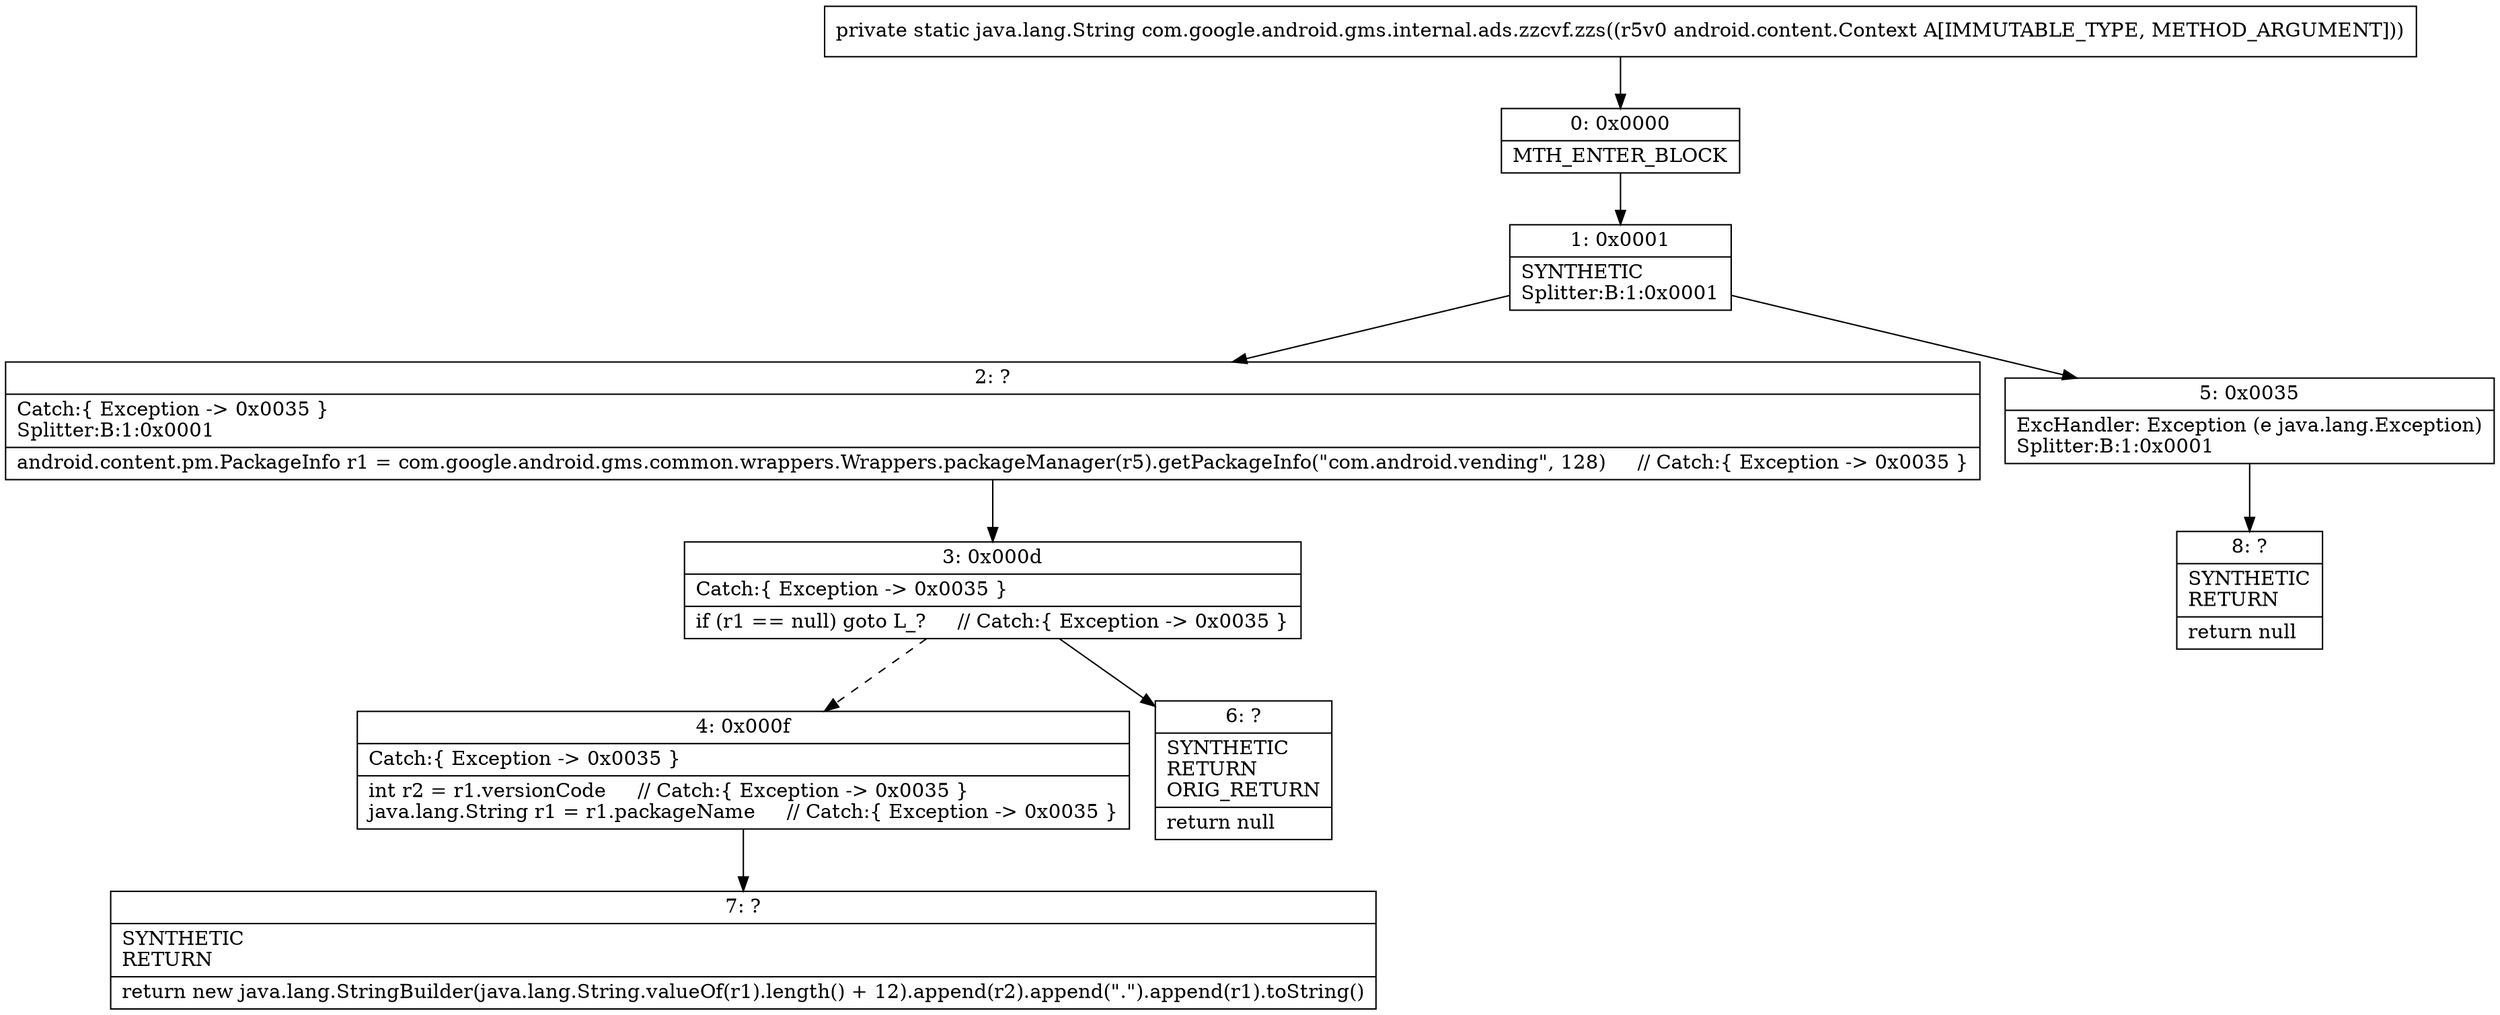 digraph "CFG forcom.google.android.gms.internal.ads.zzcvf.zzs(Landroid\/content\/Context;)Ljava\/lang\/String;" {
Node_0 [shape=record,label="{0\:\ 0x0000|MTH_ENTER_BLOCK\l}"];
Node_1 [shape=record,label="{1\:\ 0x0001|SYNTHETIC\lSplitter:B:1:0x0001\l}"];
Node_2 [shape=record,label="{2\:\ ?|Catch:\{ Exception \-\> 0x0035 \}\lSplitter:B:1:0x0001\l|android.content.pm.PackageInfo r1 = com.google.android.gms.common.wrappers.Wrappers.packageManager(r5).getPackageInfo(\"com.android.vending\", 128)     \/\/ Catch:\{ Exception \-\> 0x0035 \}\l}"];
Node_3 [shape=record,label="{3\:\ 0x000d|Catch:\{ Exception \-\> 0x0035 \}\l|if (r1 == null) goto L_?     \/\/ Catch:\{ Exception \-\> 0x0035 \}\l}"];
Node_4 [shape=record,label="{4\:\ 0x000f|Catch:\{ Exception \-\> 0x0035 \}\l|int r2 = r1.versionCode     \/\/ Catch:\{ Exception \-\> 0x0035 \}\ljava.lang.String r1 = r1.packageName     \/\/ Catch:\{ Exception \-\> 0x0035 \}\l}"];
Node_5 [shape=record,label="{5\:\ 0x0035|ExcHandler: Exception (e java.lang.Exception)\lSplitter:B:1:0x0001\l}"];
Node_6 [shape=record,label="{6\:\ ?|SYNTHETIC\lRETURN\lORIG_RETURN\l|return null\l}"];
Node_7 [shape=record,label="{7\:\ ?|SYNTHETIC\lRETURN\l|return new java.lang.StringBuilder(java.lang.String.valueOf(r1).length() + 12).append(r2).append(\".\").append(r1).toString()\l}"];
Node_8 [shape=record,label="{8\:\ ?|SYNTHETIC\lRETURN\l|return null\l}"];
MethodNode[shape=record,label="{private static java.lang.String com.google.android.gms.internal.ads.zzcvf.zzs((r5v0 android.content.Context A[IMMUTABLE_TYPE, METHOD_ARGUMENT])) }"];
MethodNode -> Node_0;
Node_0 -> Node_1;
Node_1 -> Node_2;
Node_1 -> Node_5;
Node_2 -> Node_3;
Node_3 -> Node_4[style=dashed];
Node_3 -> Node_6;
Node_4 -> Node_7;
Node_5 -> Node_8;
}

